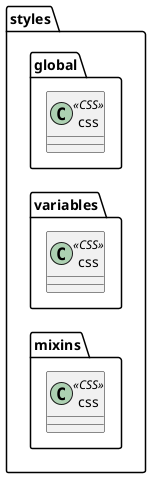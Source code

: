 @startuml
left to right direction

package "styles" {
    class "global.css" <<CSS>>
    class "variables.css" <<CSS>>
    class "mixins.css" <<CSS>>
}
@enduml